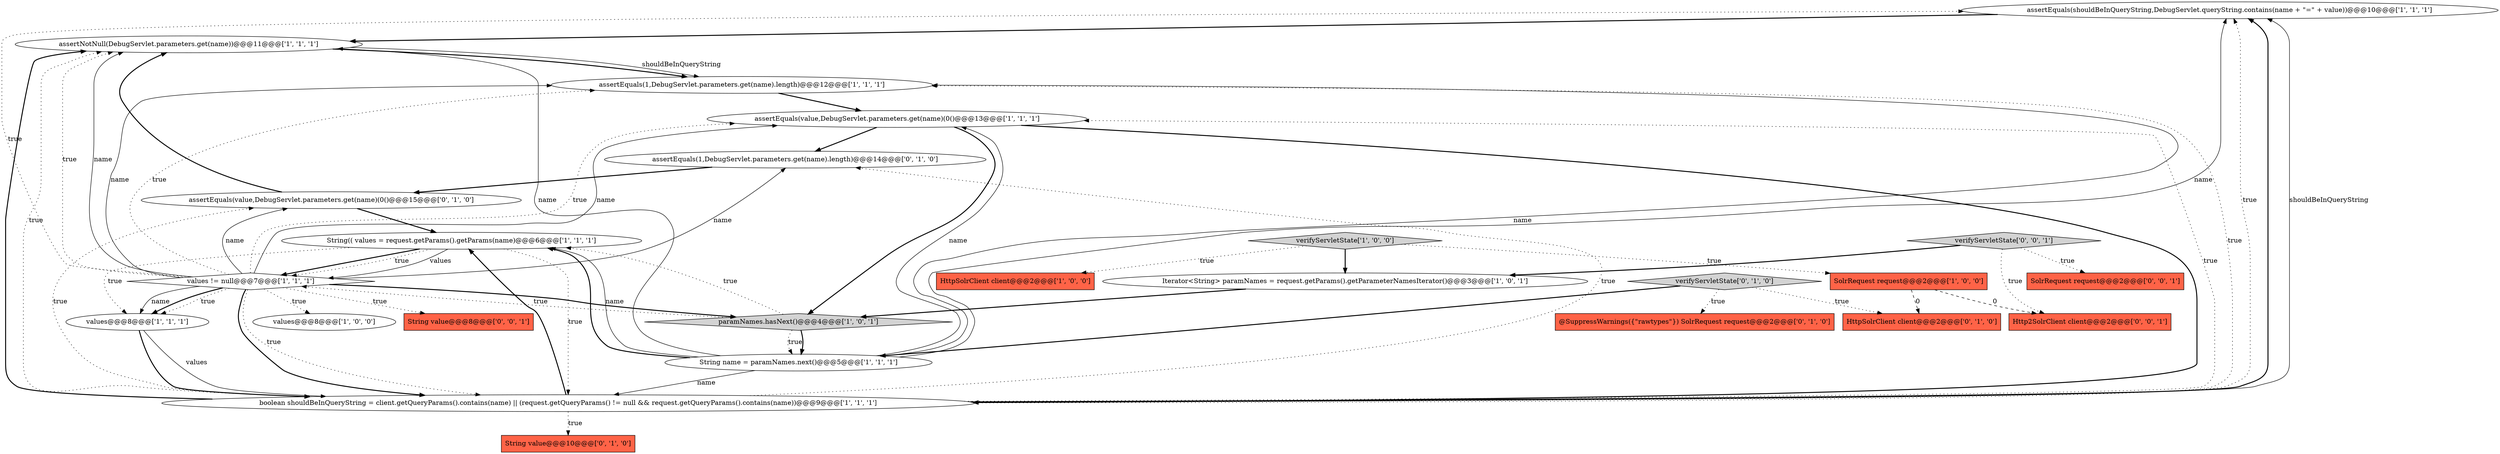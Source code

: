 digraph {
3 [style = filled, label = "assertEquals(shouldBeInQueryString,DebugServlet.queryString.contains(name + \"=\" + value))@@@10@@@['1', '1', '1']", fillcolor = white, shape = ellipse image = "AAA0AAABBB1BBB"];
16 [style = filled, label = "assertEquals(1,DebugServlet.parameters.get(name).length)@@@14@@@['0', '1', '0']", fillcolor = white, shape = ellipse image = "AAA0AAABBB2BBB"];
18 [style = filled, label = "assertEquals(value,DebugServlet.parameters.get(name)(0()@@@15@@@['0', '1', '0']", fillcolor = white, shape = ellipse image = "AAA0AAABBB2BBB"];
11 [style = filled, label = "verifyServletState['1', '0', '0']", fillcolor = lightgray, shape = diamond image = "AAA0AAABBB1BBB"];
14 [style = filled, label = "values@@@8@@@['1', '1', '1']", fillcolor = white, shape = ellipse image = "AAA0AAABBB1BBB"];
20 [style = filled, label = "HttpSolrClient client@@@2@@@['0', '1', '0']", fillcolor = tomato, shape = box image = "AAA1AAABBB2BBB"];
1 [style = filled, label = "Iterator<String> paramNames = request.getParams().getParameterNamesIterator()@@@3@@@['1', '0', '1']", fillcolor = white, shape = ellipse image = "AAA0AAABBB1BBB"];
12 [style = filled, label = "values@@@8@@@['1', '0', '0']", fillcolor = white, shape = ellipse image = "AAA0AAABBB1BBB"];
5 [style = filled, label = "String name = paramNames.next()@@@5@@@['1', '1', '1']", fillcolor = white, shape = ellipse image = "AAA0AAABBB1BBB"];
21 [style = filled, label = "String value@@@8@@@['0', '0', '1']", fillcolor = tomato, shape = box image = "AAA0AAABBB3BBB"];
4 [style = filled, label = "assertEquals(1,DebugServlet.parameters.get(name).length)@@@12@@@['1', '1', '1']", fillcolor = white, shape = ellipse image = "AAA0AAABBB1BBB"];
6 [style = filled, label = "assertEquals(value,DebugServlet.parameters.get(name)(0()@@@13@@@['1', '1', '1']", fillcolor = white, shape = ellipse image = "AAA0AAABBB1BBB"];
8 [style = filled, label = "values != null@@@7@@@['1', '1', '1']", fillcolor = white, shape = diamond image = "AAA0AAABBB1BBB"];
22 [style = filled, label = "verifyServletState['0', '0', '1']", fillcolor = lightgray, shape = diamond image = "AAA0AAABBB3BBB"];
24 [style = filled, label = "Http2SolrClient client@@@2@@@['0', '0', '1']", fillcolor = tomato, shape = box image = "AAA0AAABBB3BBB"];
23 [style = filled, label = "SolrRequest request@@@2@@@['0', '0', '1']", fillcolor = tomato, shape = box image = "AAA0AAABBB3BBB"];
2 [style = filled, label = "paramNames.hasNext()@@@4@@@['1', '0', '1']", fillcolor = lightgray, shape = diamond image = "AAA0AAABBB1BBB"];
9 [style = filled, label = "String(( values = request.getParams().getParams(name)@@@6@@@['1', '1', '1']", fillcolor = white, shape = ellipse image = "AAA0AAABBB1BBB"];
15 [style = filled, label = "@SuppressWarnings({\"rawtypes\"}) SolrRequest request@@@2@@@['0', '1', '0']", fillcolor = tomato, shape = box image = "AAA0AAABBB2BBB"];
10 [style = filled, label = "assertNotNull(DebugServlet.parameters.get(name))@@@11@@@['1', '1', '1']", fillcolor = white, shape = ellipse image = "AAA0AAABBB1BBB"];
0 [style = filled, label = "HttpSolrClient client@@@2@@@['1', '0', '0']", fillcolor = tomato, shape = box image = "AAA0AAABBB1BBB"];
19 [style = filled, label = "verifyServletState['0', '1', '0']", fillcolor = lightgray, shape = diamond image = "AAA0AAABBB2BBB"];
17 [style = filled, label = "String value@@@10@@@['0', '1', '0']", fillcolor = tomato, shape = box image = "AAA0AAABBB2BBB"];
13 [style = filled, label = "boolean shouldBeInQueryString = client.getQueryParams().contains(name) || (request.getQueryParams() != null && request.getQueryParams().contains(name))@@@9@@@['1', '1', '1']", fillcolor = white, shape = ellipse image = "AAA0AAABBB1BBB"];
7 [style = filled, label = "SolrRequest request@@@2@@@['1', '0', '0']", fillcolor = tomato, shape = box image = "AAA1AAABBB1BBB"];
11->7 [style = dotted, label="true"];
13->10 [style = bold, label=""];
13->6 [style = dotted, label="true"];
13->17 [style = dotted, label="true"];
13->16 [style = dotted, label="true"];
13->18 [style = dotted, label="true"];
8->4 [style = solid, label="name"];
16->18 [style = bold, label=""];
22->23 [style = dotted, label="true"];
5->9 [style = bold, label=""];
13->3 [style = dotted, label="true"];
8->21 [style = dotted, label="true"];
4->6 [style = bold, label=""];
11->1 [style = bold, label=""];
5->6 [style = solid, label="name"];
8->6 [style = solid, label="name"];
19->20 [style = dotted, label="true"];
8->14 [style = solid, label="name"];
5->13 [style = solid, label="name"];
8->14 [style = bold, label=""];
5->9 [style = solid, label="name"];
5->10 [style = solid, label="name"];
5->4 [style = solid, label="name"];
7->20 [style = dashed, label="0"];
22->24 [style = dotted, label="true"];
8->10 [style = dotted, label="true"];
19->15 [style = dotted, label="true"];
9->8 [style = bold, label=""];
13->10 [style = dotted, label="true"];
8->4 [style = dotted, label="true"];
8->3 [style = dotted, label="true"];
9->14 [style = dotted, label="true"];
6->2 [style = bold, label=""];
9->8 [style = dotted, label="true"];
13->4 [style = dotted, label="true"];
19->5 [style = bold, label=""];
3->10 [style = bold, label=""];
2->9 [style = dotted, label="true"];
8->12 [style = dotted, label="true"];
13->3 [style = bold, label=""];
8->2 [style = bold, label=""];
18->10 [style = bold, label=""];
8->6 [style = dotted, label="true"];
9->8 [style = solid, label="values"];
6->16 [style = bold, label=""];
8->18 [style = solid, label="name"];
7->24 [style = dashed, label="0"];
6->13 [style = bold, label=""];
8->14 [style = dotted, label="true"];
11->0 [style = dotted, label="true"];
9->13 [style = dotted, label="true"];
13->3 [style = solid, label="shouldBeInQueryString"];
8->10 [style = solid, label="name"];
18->9 [style = bold, label=""];
8->16 [style = solid, label="name"];
10->4 [style = bold, label=""];
10->4 [style = solid, label="shouldBeInQueryString"];
5->3 [style = solid, label="name"];
1->2 [style = bold, label=""];
8->13 [style = dotted, label="true"];
13->9 [style = bold, label=""];
22->1 [style = bold, label=""];
14->13 [style = bold, label=""];
2->5 [style = dotted, label="true"];
2->8 [style = dotted, label="true"];
8->13 [style = bold, label=""];
2->5 [style = bold, label=""];
14->13 [style = solid, label="values"];
}
